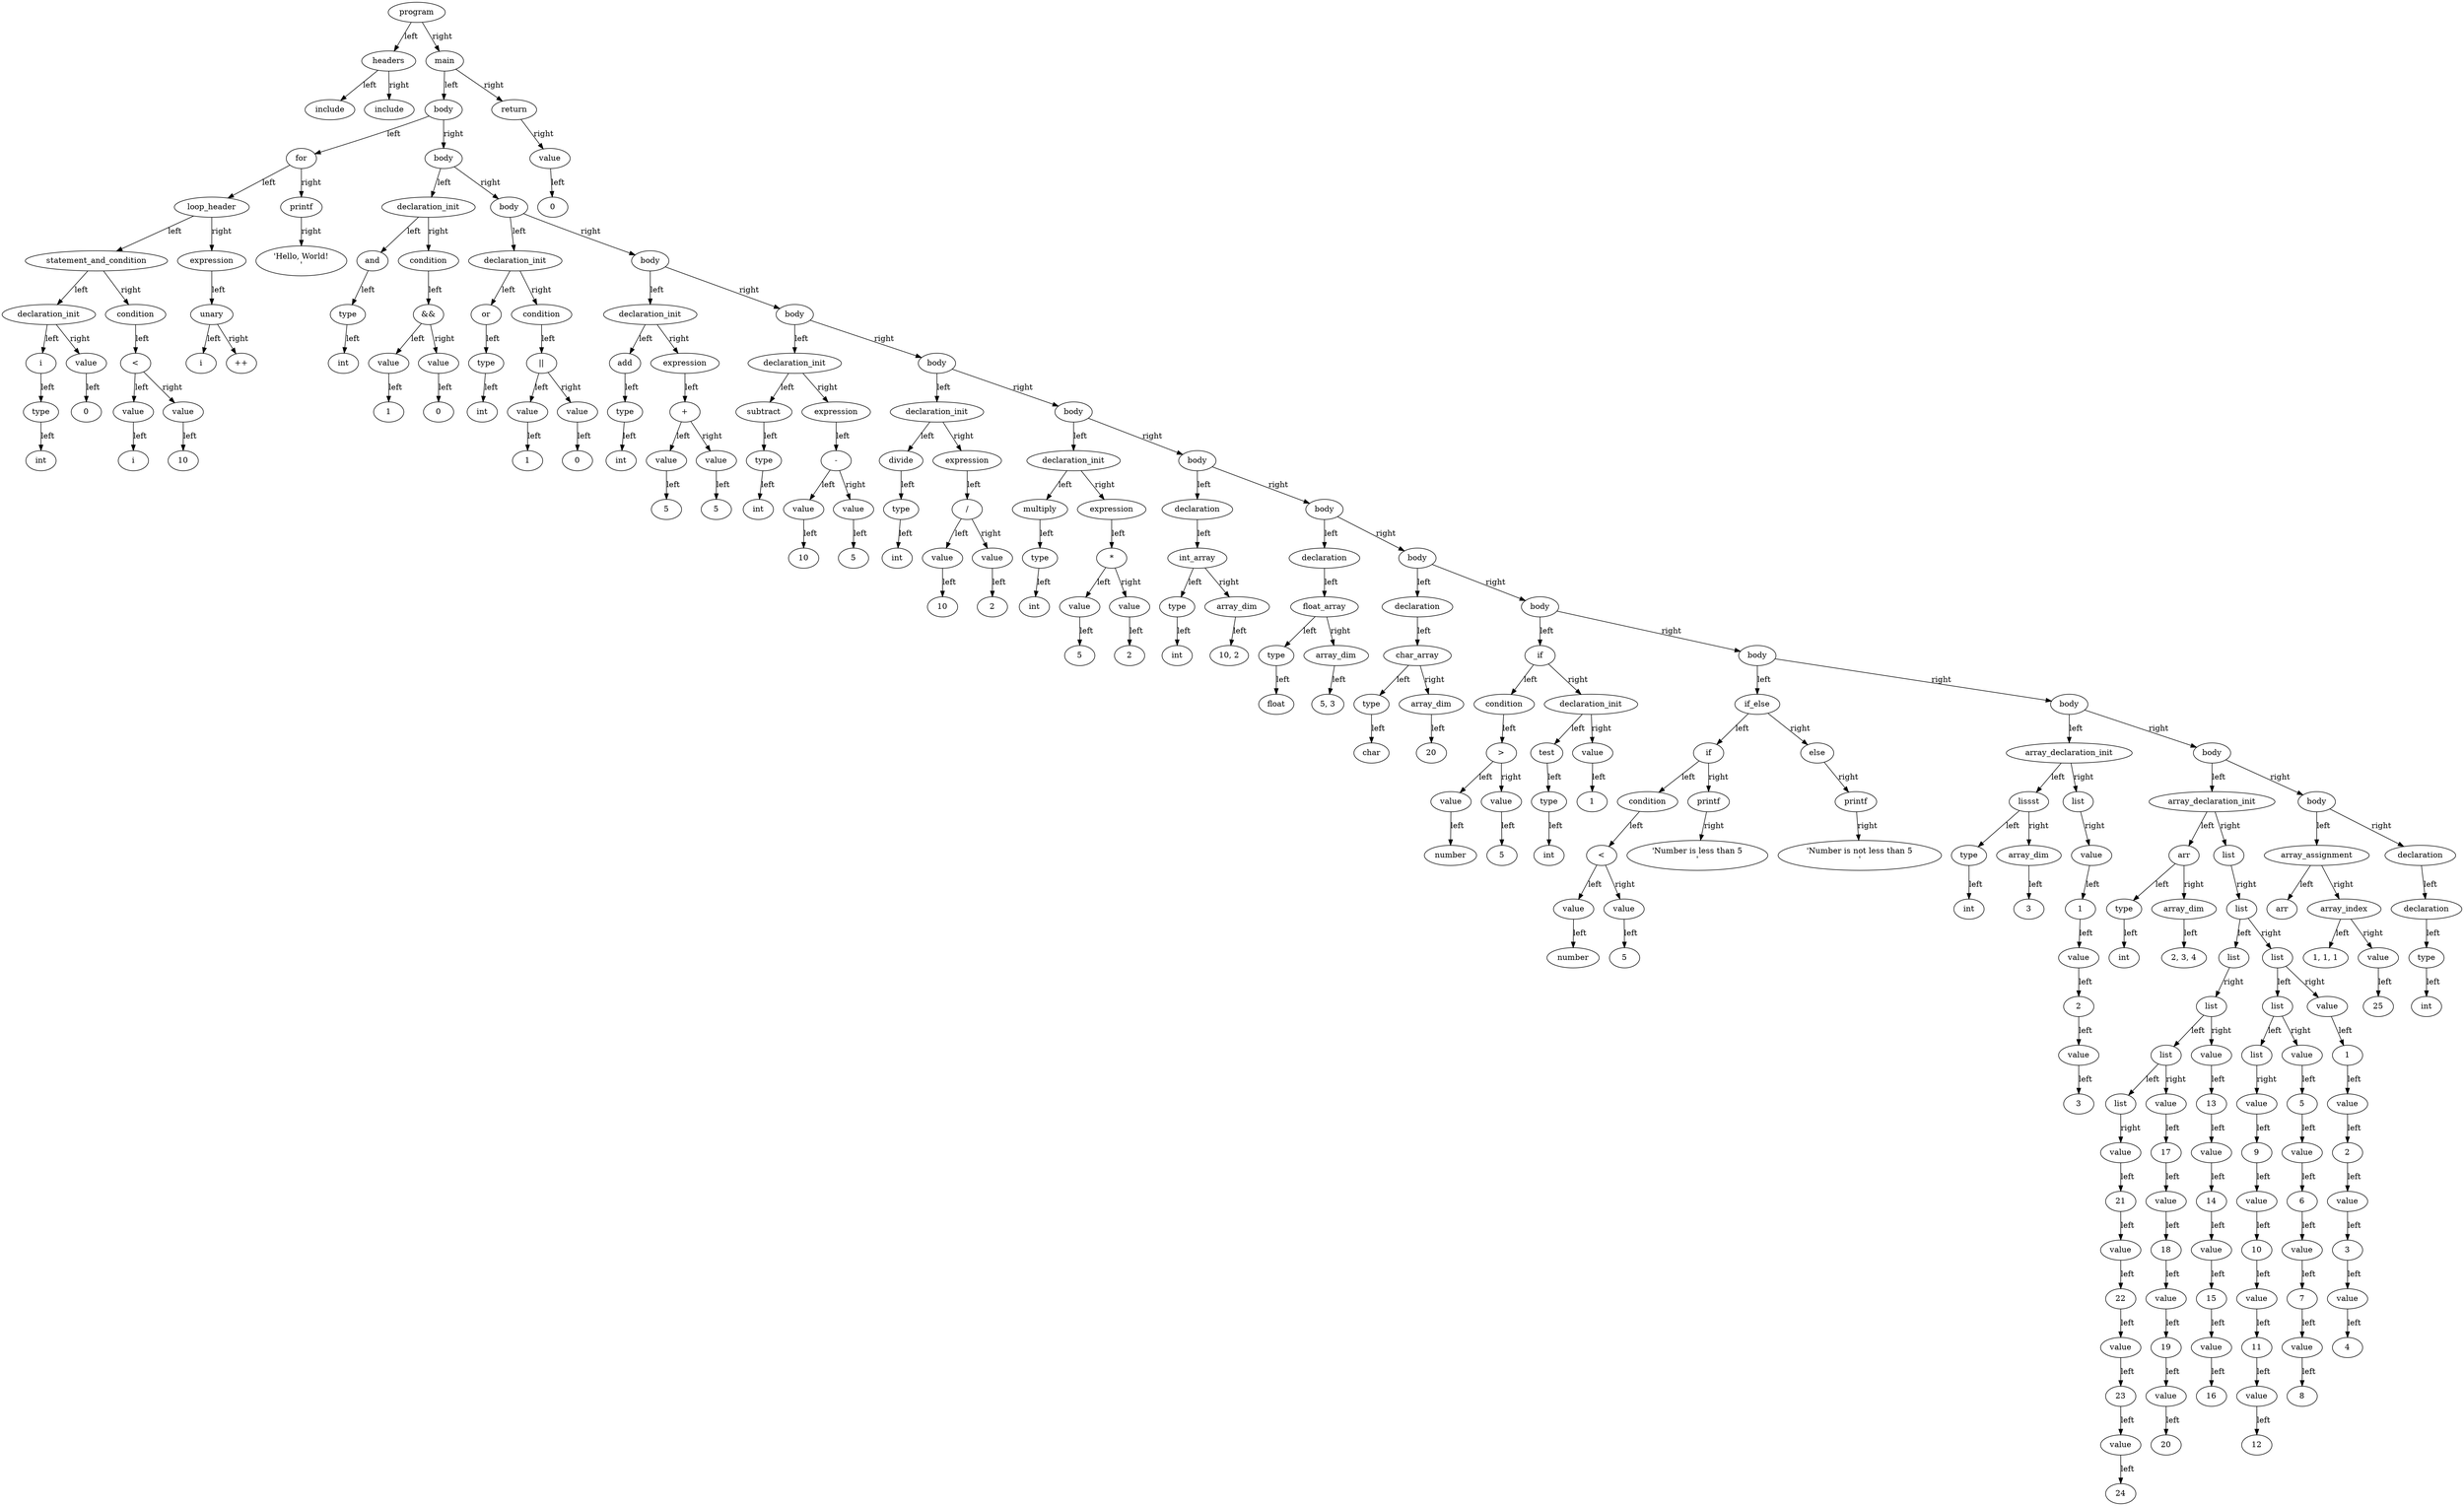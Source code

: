 digraph G {
"00000152DFCB72E0" [label="program"];
"00000152DFCB72E0" [label="program"];
"00000152DFCB72E0" -> "00000152DFCAFD80" [label="left"];
"00000152DFCAFD80" [label="headers"];
"00000152DFCAFD80" [label="headers"];
"00000152DFCAFD80" -> "00000152DFCAFC20" [label="left"];
"00000152DFCAFC20" [label="include"];
"00000152DFCAFC20" [label="include"];
"00000152DFCAFD80" -> "00000152DFCAFAA0" [label="right"];
"00000152DFCAFAA0" [label="include"];
"00000152DFCAFAA0" [label="include"];
"00000152DFCB72E0" -> "00000152DFCAFBC0" [label="right"];
"00000152DFCAFBC0" [label="main"];
"00000152DFCAFBC0" [label="main"];
"00000152DFCAFBC0" -> "00000152DFCB6BE0" [label="left"];
"00000152DFCB6BE0" [label="body"];
"00000152DFCB6BE0" [label="body"];
"00000152DFCB6BE0" -> "00000152DFCB44B0" [label="left"];
"00000152DFCB44B0" [label="for"];
"00000152DFCB44B0" [label="for"];
"00000152DFCB44B0" -> "00000152DFCB4550" [label="left"];
"00000152DFCB4550" [label="loop_header"];
"00000152DFCB4550" [label="loop_header"];
"00000152DFCB4550" -> "00000152DFCB3F90" [label="left"];
"00000152DFCB3F90" [label="statement_and_condition"];
"00000152DFCB3F90" [label="statement_and_condition"];
"00000152DFCB3F90" -> "00000152DFCAFD00" [label="left"];
"00000152DFCAFD00" [label="declaration_init"];
"00000152DFCAFD00" [label="declaration_init"];
"00000152DFCAFD00" -> "00000152DFCAFAE0" [label="left"];
"00000152DFCAFAE0" [label="i"];
"00000152DFCAFAE0" [label="i"];
"00000152DFCAFAE0" -> "00000152DFCAFCE0" [label="left"];
"00000152DFCAFCE0" [label="type"];
"00000152DFCAFCE0" [label="type"];
"00000152DFCAFCE0" -> "00000152DFCAFBA0" [label="left"];
"00000152DFCAFBA0" [label="int"];
"00000152DFCAFBA0" [label="int"];
"00000152DFCAFD00" -> "00000152DFCAFC00" [label="right"];
"00000152DFCAFC00" [label="value"];
"00000152DFCAFC00" [label="value"];
"00000152DFCAFC00" -> "00000152DFCAFB40" [label="left"];
"00000152DFCAFB40" [label="0"];
"00000152DFCAFB40" [label="0"];
"00000152DFCB3F90" -> "00000152DFCB45B0" [label="right"];
"00000152DFCB45B0" [label="condition"];
"00000152DFCB45B0" [label="condition"];
"00000152DFCB45B0" -> "00000152DFCB42D0" [label="left"];
"00000152DFCB42D0" [label="<"];
"00000152DFCB42D0" [label="<"];
"00000152DFCB42D0" -> "00000152DFCAFB80" [label="left"];
"00000152DFCAFB80" [label="value"];
"00000152DFCAFB80" [label="value"];
"00000152DFCAFB80" -> "00000152DFCAFB20" [label="left"];
"00000152DFCAFB20" [label="i"];
"00000152DFCAFB20" [label="i"];
"00000152DFCB42D0" -> "00000152DFCAFD20" [label="right"];
"00000152DFCAFD20" [label="value"];
"00000152DFCAFD20" [label="value"];
"00000152DFCAFD20" -> "00000152DFCAFBE0" [label="left"];
"00000152DFCAFBE0" [label="10"];
"00000152DFCAFBE0" [label="10"];
"00000152DFCB4550" -> "00000152DFCB4670" [label="right"];
"00000152DFCB4670" [label="expression"];
"00000152DFCB4670" [label="expression"];
"00000152DFCB4670" -> "00000152DFCB3F10" [label="left"];
"00000152DFCB3F10" [label="unary"];
"00000152DFCB3F10" [label="unary"];
"00000152DFCB3F10" -> "00000152DFCB4030" [label="left"];
"00000152DFCB4030" [label="i"];
"00000152DFCB4030" [label="i"];
"00000152DFCB3F10" -> "00000152DFCB4690" [label="right"];
"00000152DFCB4690" [label="++"];
"00000152DFCB4690" [label="++"];
"00000152DFCB44B0" -> "00000152DFCB42F0" [label="right"];
"00000152DFCB42F0" [label="printf"];
"00000152DFCB42F0" [label="printf"];
"00000152DFCB42F0" -> "00000152DFCB41F0" [label="right"];
"00000152DFCB41F0" [label="'Hello, World!\n'"];
"00000152DFCB41F0" [label="'Hello, World!\n'"];
"00000152DFCB6BE0" -> "00000152DFCB7280" [label="right"];
"00000152DFCB7280" [label="body"];
"00000152DFCB7280" [label="body"];
"00000152DFCB7280" -> "00000152DFCB43F0" [label="left"];
"00000152DFCB43F0" [label="declaration_init"];
"00000152DFCB43F0" [label="declaration_init"];
"00000152DFCB43F0" -> "00000152DFCB4130" [label="left"];
"00000152DFCB4130" [label="and"];
"00000152DFCB4130" [label="and"];
"00000152DFCB4130" -> "00000152DFCB4090" [label="left"];
"00000152DFCB4090" [label="type"];
"00000152DFCB4090" [label="type"];
"00000152DFCB4090" -> "00000152DFCB40F0" [label="left"];
"00000152DFCB40F0" [label="int"];
"00000152DFCB40F0" [label="int"];
"00000152DFCB43F0" -> "00000152DFCB45D0" [label="right"];
"00000152DFCB45D0" [label="condition"];
"00000152DFCB45D0" [label="condition"];
"00000152DFCB45D0" -> "00000152DFCB4570" [label="left"];
"00000152DFCB4570" [label="&&"];
"00000152DFCB4570" [label="&&"];
"00000152DFCB4570" -> "00000152DFCB44F0" [label="left"];
"00000152DFCB44F0" [label="value"];
"00000152DFCB44F0" [label="value"];
"00000152DFCB44F0" -> "00000152DFCB4590" [label="left"];
"00000152DFCB4590" [label="1"];
"00000152DFCB4590" [label="1"];
"00000152DFCB4570" -> "00000152DFCB3FB0" [label="right"];
"00000152DFCB3FB0" [label="value"];
"00000152DFCB3FB0" [label="value"];
"00000152DFCB3FB0" -> "00000152DFCB44D0" [label="left"];
"00000152DFCB44D0" [label="0"];
"00000152DFCB44D0" [label="0"];
"00000152DFCB7280" -> "00000152DFCB7180" [label="right"];
"00000152DFCB7180" [label="body"];
"00000152DFCB7180" [label="body"];
"00000152DFCB7180" -> "00000152DFCB40B0" [label="left"];
"00000152DFCB40B0" [label="declaration_init"];
"00000152DFCB40B0" [label="declaration_init"];
"00000152DFCB40B0" -> "00000152DFCB41B0" [label="left"];
"00000152DFCB41B0" [label="or"];
"00000152DFCB41B0" [label="or"];
"00000152DFCB41B0" -> "00000152DFCB4110" [label="left"];
"00000152DFCB4110" [label="type"];
"00000152DFCB4110" [label="type"];
"00000152DFCB4110" -> "00000152DFCB4150" [label="left"];
"00000152DFCB4150" [label="int"];
"00000152DFCB4150" [label="int"];
"00000152DFCB40B0" -> "00000152DFCB43D0" [label="right"];
"00000152DFCB43D0" [label="condition"];
"00000152DFCB43D0" [label="condition"];
"00000152DFCB43D0" -> "00000152DFCB4170" [label="left"];
"00000152DFCB4170" [label="||"];
"00000152DFCB4170" [label="||"];
"00000152DFCB4170" -> "00000152DFCB4530" [label="left"];
"00000152DFCB4530" [label="value"];
"00000152DFCB4530" [label="value"];
"00000152DFCB4530" -> "00000152DFCB3F30" [label="left"];
"00000152DFCB3F30" [label="1"];
"00000152DFCB3F30" [label="1"];
"00000152DFCB4170" -> "00000152DFCB4510" [label="right"];
"00000152DFCB4510" [label="value"];
"00000152DFCB4510" [label="value"];
"00000152DFCB4510" -> "00000152DFCB4610" [label="left"];
"00000152DFCB4610" [label="0"];
"00000152DFCB4610" [label="0"];
"00000152DFCB7180" -> "00000152DFCB7060" [label="right"];
"00000152DFCB7060" [label="body"];
"00000152DFCB7060" [label="body"];
"00000152DFCB7060" -> "00000152DFCB4190" [label="left"];
"00000152DFCB4190" [label="declaration_init"];
"00000152DFCB4190" [label="declaration_init"];
"00000152DFCB4190" -> "00000152DFCB40D0" [label="left"];
"00000152DFCB40D0" [label="add"];
"00000152DFCB40D0" [label="add"];
"00000152DFCB40D0" -> "00000152DFCB4050" [label="left"];
"00000152DFCB4050" [label="type"];
"00000152DFCB4050" [label="type"];
"00000152DFCB4050" -> "00000152DFCB3F70" [label="left"];
"00000152DFCB3F70" [label="int"];
"00000152DFCB3F70" [label="int"];
"00000152DFCB4190" -> "00000152DFCB3FD0" [label="right"];
"00000152DFCB3FD0" [label="expression"];
"00000152DFCB3FD0" [label="expression"];
"00000152DFCB3FD0" -> "00000152DFCB4350" [label="left"];
"00000152DFCB4350" [label="+"];
"00000152DFCB4350" [label="+"];
"00000152DFCB4350" -> "00000152DFCB4250" [label="left"];
"00000152DFCB4250" [label="value"];
"00000152DFCB4250" [label="value"];
"00000152DFCB4250" -> "00000152DFCB4210" [label="left"];
"00000152DFCB4210" [label="5"];
"00000152DFCB4210" [label="5"];
"00000152DFCB4350" -> "00000152DFCB4650" [label="right"];
"00000152DFCB4650" [label="value"];
"00000152DFCB4650" [label="value"];
"00000152DFCB4650" -> "00000152DFCB4070" [label="left"];
"00000152DFCB4070" [label="5"];
"00000152DFCB4070" [label="5"];
"00000152DFCB7060" -> "00000152DFCB6CA0" [label="right"];
"00000152DFCB6CA0" [label="body"];
"00000152DFCB6CA0" [label="body"];
"00000152DFCB6CA0" -> "00000152DFCB52B0" [label="left"];
"00000152DFCB52B0" [label="declaration_init"];
"00000152DFCB52B0" [label="declaration_init"];
"00000152DFCB52B0" -> "00000152DFCB4C90" [label="left"];
"00000152DFCB4C90" [label="subtract"];
"00000152DFCB4C90" [label="subtract"];
"00000152DFCB4C90" -> "00000152DFCB4330" [label="left"];
"00000152DFCB4330" [label="type"];
"00000152DFCB4330" [label="type"];
"00000152DFCB4330" -> "00000152DFCB4450" [label="left"];
"00000152DFCB4450" [label="int"];
"00000152DFCB4450" [label="int"];
"00000152DFCB52B0" -> "00000152DFCB4F90" [label="right"];
"00000152DFCB4F90" [label="expression"];
"00000152DFCB4F90" [label="expression"];
"00000152DFCB4F90" -> "00000152DFCB5170" [label="left"];
"00000152DFCB5170" [label="-"];
"00000152DFCB5170" [label="-"];
"00000152DFCB5170" -> "00000152DFCB4390" [label="left"];
"00000152DFCB4390" [label="value"];
"00000152DFCB4390" [label="value"];
"00000152DFCB4390" -> "00000152DFCB4370" [label="left"];
"00000152DFCB4370" [label="10"];
"00000152DFCB4370" [label="10"];
"00000152DFCB5170" -> "00000152DFCB4470" [label="right"];
"00000152DFCB4470" [label="value"];
"00000152DFCB4470" [label="value"];
"00000152DFCB4470" -> "00000152DFCB43B0" [label="left"];
"00000152DFCB43B0" [label="5"];
"00000152DFCB43B0" [label="5"];
"00000152DFCB6CA0" -> "00000152DFCB7020" [label="right"];
"00000152DFCB7020" [label="body"];
"00000152DFCB7020" [label="body"];
"00000152DFCB7020" -> "00000152DFCB4D50" [label="left"];
"00000152DFCB4D50" [label="declaration_init"];
"00000152DFCB4D50" [label="declaration_init"];
"00000152DFCB4D50" -> "00000152DFCB5250" [label="left"];
"00000152DFCB5250" [label="divide"];
"00000152DFCB5250" [label="divide"];
"00000152DFCB5250" -> "00000152DFCB5150" [label="left"];
"00000152DFCB5150" [label="type"];
"00000152DFCB5150" [label="type"];
"00000152DFCB5150" -> "00000152DFCB4EB0" [label="left"];
"00000152DFCB4EB0" [label="int"];
"00000152DFCB4EB0" [label="int"];
"00000152DFCB4D50" -> "00000152DFCB4FF0" [label="right"];
"00000152DFCB4FF0" [label="expression"];
"00000152DFCB4FF0" [label="expression"];
"00000152DFCB4FF0" -> "00000152DFCB4F70" [label="left"];
"00000152DFCB4F70" [label="/"];
"00000152DFCB4F70" [label="/"];
"00000152DFCB4F70" -> "00000152DFCB5230" [label="left"];
"00000152DFCB5230" [label="value"];
"00000152DFCB5230" [label="value"];
"00000152DFCB5230" -> "00000152DFCB5030" [label="left"];
"00000152DFCB5030" [label="10"];
"00000152DFCB5030" [label="10"];
"00000152DFCB4F70" -> "00000152DFCB4D30" [label="right"];
"00000152DFCB4D30" [label="value"];
"00000152DFCB4D30" [label="value"];
"00000152DFCB4D30" -> "00000152DFCB4B30" [label="left"];
"00000152DFCB4B30" [label="2"];
"00000152DFCB4B30" [label="2"];
"00000152DFCB7020" -> "00000152DFCB6C80" [label="right"];
"00000152DFCB6C80" [label="body"];
"00000152DFCB6C80" [label="body"];
"00000152DFCB6C80" -> "00000152DFCB4BD0" [label="left"];
"00000152DFCB4BD0" [label="declaration_init"];
"00000152DFCB4BD0" [label="declaration_init"];
"00000152DFCB4BD0" -> "00000152DFCB4B70" [label="left"];
"00000152DFCB4B70" [label="multiply"];
"00000152DFCB4B70" [label="multiply"];
"00000152DFCB4B70" -> "00000152DFCB4ED0" [label="left"];
"00000152DFCB4ED0" [label="type"];
"00000152DFCB4ED0" [label="type"];
"00000152DFCB4ED0" -> "00000152DFCB51D0" [label="left"];
"00000152DFCB51D0" [label="int"];
"00000152DFCB51D0" [label="int"];
"00000152DFCB4BD0" -> "00000152DFCB4EF0" [label="right"];
"00000152DFCB4EF0" [label="expression"];
"00000152DFCB4EF0" [label="expression"];
"00000152DFCB4EF0" -> "00000152DFCB5090" [label="left"];
"00000152DFCB5090" [label="*"];
"00000152DFCB5090" [label="*"];
"00000152DFCB5090" -> "00000152DFCB51F0" [label="left"];
"00000152DFCB51F0" [label="value"];
"00000152DFCB51F0" [label="value"];
"00000152DFCB51F0" -> "00000152DFCB4E50" [label="left"];
"00000152DFCB4E50" [label="5"];
"00000152DFCB4E50" [label="5"];
"00000152DFCB5090" -> "00000152DFCB4DD0" [label="right"];
"00000152DFCB4DD0" [label="value"];
"00000152DFCB4DD0" [label="value"];
"00000152DFCB4DD0" -> "00000152DFCB4FB0" [label="left"];
"00000152DFCB4FB0" [label="2"];
"00000152DFCB4FB0" [label="2"];
"00000152DFCB6C80" -> "00000152DFCB6FC0" [label="right"];
"00000152DFCB6FC0" [label="body"];
"00000152DFCB6FC0" [label="body"];
"00000152DFCB6FC0" -> "00000152DFCB4DF0" [label="left"];
"00000152DFCB4DF0" [label="declaration"];
"00000152DFCB4DF0" [label="declaration"];
"00000152DFCB4DF0" -> "00000152DFCB5010" [label="left"];
"00000152DFCB5010" [label="int_array"];
"00000152DFCB5010" [label="int_array"];
"00000152DFCB5010" -> "00000152DFCB4CF0" [label="left"];
"00000152DFCB4CF0" [label="type"];
"00000152DFCB4CF0" [label="type"];
"00000152DFCB4CF0" -> "00000152DFCB4DB0" [label="left"];
"00000152DFCB4DB0" [label="int"];
"00000152DFCB4DB0" [label="int"];
"00000152DFCB5010" -> "00000152DFCB4BF0" [label="right"];
"00000152DFCB4BF0" [label="array_dim"];
"00000152DFCB4BF0" [label="array_dim"];
"00000152DFCB4BF0" -> "00000152DFCB4E70" [label="left"];
"00000152DFCB4E70" [label="10, 2"];
"00000152DFCB4E70" [label="10, 2"];
"00000152DFCB6FC0" -> "00000152DFCB6EC0" [label="right"];
"00000152DFCB6EC0" [label="body"];
"00000152DFCB6EC0" [label="body"];
"00000152DFCB6EC0" -> "00000152DFCB4F10" [label="left"];
"00000152DFCB4F10" [label="declaration"];
"00000152DFCB4F10" [label="declaration"];
"00000152DFCB4F10" -> "00000152DFCB4C50" [label="left"];
"00000152DFCB4C50" [label="float_array"];
"00000152DFCB4C50" [label="float_array"];
"00000152DFCB4C50" -> "00000152DFCB4C30" [label="left"];
"00000152DFCB4C30" [label="type"];
"00000152DFCB4C30" [label="type"];
"00000152DFCB4C30" -> "00000152DFCB50B0" [label="left"];
"00000152DFCB50B0" [label="float"];
"00000152DFCB50B0" [label="float"];
"00000152DFCB4C50" -> "00000152DFCB5050" [label="right"];
"00000152DFCB5050" [label="array_dim"];
"00000152DFCB5050" [label="array_dim"];
"00000152DFCB5050" -> "00000152DFCB4D90" [label="left"];
"00000152DFCB4D90" [label="5, 3"];
"00000152DFCB4D90" [label="5, 3"];
"00000152DFCB6EC0" -> "00000152DFCB6FA0" [label="right"];
"00000152DFCB6FA0" [label="body"];
"00000152DFCB6FA0" [label="body"];
"00000152DFCB6FA0" -> "00000152DFCB5AB0" [label="left"];
"00000152DFCB5AB0" [label="declaration"];
"00000152DFCB5AB0" [label="declaration"];
"00000152DFCB5AB0" -> "00000152DFCB5A90" [label="left"];
"00000152DFCB5A90" [label="char_array"];
"00000152DFCB5A90" [label="char_array"];
"00000152DFCB5A90" -> "00000152DFCB4CD0" [label="left"];
"00000152DFCB4CD0" [label="type"];
"00000152DFCB4CD0" [label="type"];
"00000152DFCB4CD0" -> "00000152DFCB5110" [label="left"];
"00000152DFCB5110" [label="char"];
"00000152DFCB5110" [label="char"];
"00000152DFCB5A90" -> "00000152DFCB5850" [label="right"];
"00000152DFCB5850" [label="array_dim"];
"00000152DFCB5850" [label="array_dim"];
"00000152DFCB5850" -> "00000152DFCB5E90" [label="left"];
"00000152DFCB5E90" [label="20"];
"00000152DFCB5E90" [label="20"];
"00000152DFCB6FA0" -> "00000152DFCB6DC0" [label="right"];
"00000152DFCB6DC0" [label="body"];
"00000152DFCB6DC0" [label="body"];
"00000152DFCB6DC0" -> "00000152DFCB5910" [label="left"];
"00000152DFCB5910" [label="if"];
"00000152DFCB5910" [label="if"];
"00000152DFCB5910" -> "00000152DFCB5EB0" [label="left"];
"00000152DFCB5EB0" [label="condition"];
"00000152DFCB5EB0" [label="condition"];
"00000152DFCB5EB0" -> "00000152DFCB57D0" [label="left"];
"00000152DFCB57D0" [label=">"];
"00000152DFCB57D0" [label=">"];
"00000152DFCB57D0" -> "00000152DFCB5970" [label="left"];
"00000152DFCB5970" [label="value"];
"00000152DFCB5970" [label="value"];
"00000152DFCB5970" -> "00000152DFCB5870" [label="left"];
"00000152DFCB5870" [label="number"];
"00000152DFCB5870" [label="number"];
"00000152DFCB57D0" -> "00000152DFCB5770" [label="right"];
"00000152DFCB5770" [label="value"];
"00000152DFCB5770" [label="value"];
"00000152DFCB5770" -> "00000152DFCB5BD0" [label="left"];
"00000152DFCB5BD0" [label="5"];
"00000152DFCB5BD0" [label="5"];
"00000152DFCB5910" -> "00000152DFCB5BF0" [label="right"];
"00000152DFCB5BF0" [label="declaration_init"];
"00000152DFCB5BF0" [label="declaration_init"];
"00000152DFCB5BF0" -> "00000152DFCB5C10" [label="left"];
"00000152DFCB5C10" [label="test"];
"00000152DFCB5C10" [label="test"];
"00000152DFCB5C10" -> "00000152DFCB5C90" [label="left"];
"00000152DFCB5C90" [label="type"];
"00000152DFCB5C90" [label="type"];
"00000152DFCB5C90" -> "00000152DFCB5830" [label="left"];
"00000152DFCB5830" [label="int"];
"00000152DFCB5830" [label="int"];
"00000152DFCB5BF0" -> "00000152DFCB5990" [label="right"];
"00000152DFCB5990" [label="value"];
"00000152DFCB5990" [label="value"];
"00000152DFCB5990" -> "00000152DFCB5D90" [label="left"];
"00000152DFCB5D90" [label="1"];
"00000152DFCB5D90" [label="1"];
"00000152DFCB6DC0" -> "00000152DFCB7140" [label="right"];
"00000152DFCB7140" [label="body"];
"00000152DFCB7140" [label="body"];
"00000152DFCB7140" -> "00000152DFCB5CF0" [label="left"];
"00000152DFCB5CF0" [label="if_else"];
"00000152DFCB5CF0" [label="if_else"];
"00000152DFCB5CF0" -> "00000152DFCB5ED0" [label="left"];
"00000152DFCB5ED0" [label="if"];
"00000152DFCB5ED0" [label="if"];
"00000152DFCB5ED0" -> "00000152DFCB5B90" [label="left"];
"00000152DFCB5B90" [label="condition"];
"00000152DFCB5B90" [label="condition"];
"00000152DFCB5B90" -> "00000152DFCB5DF0" [label="left"];
"00000152DFCB5DF0" [label="<"];
"00000152DFCB5DF0" [label="<"];
"00000152DFCB5DF0" -> "00000152DFCB5890" [label="left"];
"00000152DFCB5890" [label="value"];
"00000152DFCB5890" [label="value"];
"00000152DFCB5890" -> "00000152DFCB5B70" [label="left"];
"00000152DFCB5B70" [label="number"];
"00000152DFCB5B70" [label="number"];
"00000152DFCB5DF0" -> "00000152DFCB5C30" [label="right"];
"00000152DFCB5C30" [label="value"];
"00000152DFCB5C30" [label="value"];
"00000152DFCB5C30" -> "00000152DFCB5AD0" [label="left"];
"00000152DFCB5AD0" [label="5"];
"00000152DFCB5AD0" [label="5"];
"00000152DFCB5ED0" -> "00000152DFCB5DB0" [label="right"];
"00000152DFCB5DB0" [label="printf"];
"00000152DFCB5DB0" [label="printf"];
"00000152DFCB5DB0" -> "00000152DFCB5C50" [label="right"];
"00000152DFCB5C50" [label="'Number is less than 5\n'"];
"00000152DFCB5C50" [label="'Number is less than 5\n'"];
"00000152DFCB5CF0" -> "00000152DFCB59D0" [label="right"];
"00000152DFCB59D0" [label="else"];
"00000152DFCB59D0" [label="else"];
"00000152DFCB59D0" -> "00000152DFCB59B0" [label="right"];
"00000152DFCB59B0" [label="printf"];
"00000152DFCB59B0" [label="printf"];
"00000152DFCB59B0" -> "00000152DFCB5790" [label="right"];
"00000152DFCB5790" [label="'Number is not less than 5\n'"];
"00000152DFCB5790" [label="'Number is not less than 5\n'"];
"00000152DFCB7140" -> "00000152DFCB6D80" [label="right"];
"00000152DFCB6D80" [label="body"];
"00000152DFCB6D80" [label="body"];
"00000152DFCB6D80" -> "00000152DFCB5AF0" [label="left"];
"00000152DFCB5AF0" [label="array_declaration_init"];
"00000152DFCB5AF0" [label="array_declaration_init"];
"00000152DFCB5AF0" -> "00000152DFCB5C70" [label="left"];
"00000152DFCB5C70" [label="lissst"];
"00000152DFCB5C70" [label="lissst"];
"00000152DFCB5C70" -> "00000152DFCB58F0" [label="left"];
"00000152DFCB58F0" [label="type"];
"00000152DFCB58F0" [label="type"];
"00000152DFCB58F0" -> "00000152DFCB59F0" [label="left"];
"00000152DFCB59F0" [label="int"];
"00000152DFCB59F0" [label="int"];
"00000152DFCB5C70" -> "00000152DFCB5A70" [label="right"];
"00000152DFCB5A70" [label="array_dim"];
"00000152DFCB5A70" [label="array_dim"];
"00000152DFCB5A70" -> "00000152DFCB5A30" [label="left"];
"00000152DFCB5A30" [label="3"];
"00000152DFCB5A30" [label="3"];
"00000152DFCB5AF0" -> "00000152DFCB5D10" [label="right"];
"00000152DFCB5D10" [label="list"];
"00000152DFCB5D10" [label="list"];
"00000152DFCB5D10" -> "00000152DFCB5A50" [label="right"];
"00000152DFCB5A50" [label="value"];
"00000152DFCB5A50" [label="value"];
"00000152DFCB5A50" -> "00000152DFCB5930" [label="left"];
"00000152DFCB5930" [label="1"];
"00000152DFCB5930" [label="1"];
"00000152DFCB5930" -> "00000152DFCB5A10" [label="left"];
"00000152DFCB5A10" [label="value"];
"00000152DFCB5A10" [label="value"];
"00000152DFCB5A10" -> "00000152DFCB57F0" [label="left"];
"00000152DFCB57F0" [label="2"];
"00000152DFCB57F0" [label="2"];
"00000152DFCB57F0" -> "00000152DFCB5BB0" [label="left"];
"00000152DFCB5BB0" [label="value"];
"00000152DFCB5BB0" [label="value"];
"00000152DFCB5BB0" -> "00000152DFCB5DD0" [label="left"];
"00000152DFCB5DD0" [label="3"];
"00000152DFCB5DD0" [label="3"];
"00000152DFCB6D80" -> "00000152DFCB6E80" [label="right"];
"00000152DFCB6E80" [label="body"];
"00000152DFCB6E80" [label="body"];
"00000152DFCB6E80" -> "00000152DFCB62A0" [label="left"];
"00000152DFCB62A0" [label="array_declaration_init"];
"00000152DFCB62A0" [label="array_declaration_init"];
"00000152DFCB62A0" -> "00000152DFCB6280" [label="left"];
"00000152DFCB6280" [label="arr"];
"00000152DFCB6280" [label="arr"];
"00000152DFCB6280" -> "00000152DFCB57B0" [label="left"];
"00000152DFCB57B0" [label="type"];
"00000152DFCB57B0" [label="type"];
"00000152DFCB57B0" -> "00000152DFCB5CB0" [label="left"];
"00000152DFCB5CB0" [label="int"];
"00000152DFCB5CB0" [label="int"];
"00000152DFCB6280" -> "00000152DFCB5F60" [label="right"];
"00000152DFCB5F60" [label="array_dim"];
"00000152DFCB5F60" [label="array_dim"];
"00000152DFCB5F60" -> "00000152DFCB65E0" [label="left"];
"00000152DFCB65E0" [label="2, 3, 4"];
"00000152DFCB65E0" [label="2, 3, 4"];
"00000152DFCB62A0" -> "00000152DFCB6080" [label="right"];
"00000152DFCB6080" [label="list"];
"00000152DFCB6080" [label="list"];
"00000152DFCB6080" -> "00000152DFCB6180" [label="right"];
"00000152DFCB6180" [label="list"];
"00000152DFCB6180" [label="list"];
"00000152DFCB6180" -> "00000152DFCB6240" [label="left"];
"00000152DFCB6240" [label="list"];
"00000152DFCB6240" [label="list"];
"00000152DFCB6240" -> "00000152DFCB66C0" [label="right"];
"00000152DFCB66C0" [label="list"];
"00000152DFCB66C0" [label="list"];
"00000152DFCB66C0" -> "00000152DFCB6480" [label="left"];
"00000152DFCB6480" [label="list"];
"00000152DFCB6480" [label="list"];
"00000152DFCB6480" -> "00000152DFCB6560" [label="left"];
"00000152DFCB6560" [label="list"];
"00000152DFCB6560" [label="list"];
"00000152DFCB6560" -> "00000152DFCB6140" [label="right"];
"00000152DFCB6140" [label="value"];
"00000152DFCB6140" [label="value"];
"00000152DFCB6140" -> "00000152DFCB64A0" [label="left"];
"00000152DFCB64A0" [label="21"];
"00000152DFCB64A0" [label="21"];
"00000152DFCB64A0" -> "00000152DFCB6620" [label="left"];
"00000152DFCB6620" [label="value"];
"00000152DFCB6620" [label="value"];
"00000152DFCB6620" -> "00000152DFCB5FA0" [label="left"];
"00000152DFCB5FA0" [label="22"];
"00000152DFCB5FA0" [label="22"];
"00000152DFCB5FA0" -> "00000152DFCB60E0" [label="left"];
"00000152DFCB60E0" [label="value"];
"00000152DFCB60E0" [label="value"];
"00000152DFCB60E0" -> "00000152DFCB6020" [label="left"];
"00000152DFCB6020" [label="23"];
"00000152DFCB6020" [label="23"];
"00000152DFCB6020" -> "00000152DFCB6100" [label="left"];
"00000152DFCB6100" [label="value"];
"00000152DFCB6100" [label="value"];
"00000152DFCB6100" -> "00000152DFCB6220" [label="left"];
"00000152DFCB6220" [label="24"];
"00000152DFCB6220" [label="24"];
"00000152DFCB6480" -> "00000152DFCB61A0" [label="right"];
"00000152DFCB61A0" [label="value"];
"00000152DFCB61A0" [label="value"];
"00000152DFCB61A0" -> "00000152DFCB5F80" [label="left"];
"00000152DFCB5F80" [label="17"];
"00000152DFCB5F80" [label="17"];
"00000152DFCB5F80" -> "00000152DFCB5FC0" [label="left"];
"00000152DFCB5FC0" [label="value"];
"00000152DFCB5FC0" [label="value"];
"00000152DFCB5FC0" -> "00000152DFCB6200" [label="left"];
"00000152DFCB6200" [label="18"];
"00000152DFCB6200" [label="18"];
"00000152DFCB6200" -> "00000152DFCB6300" [label="left"];
"00000152DFCB6300" [label="value"];
"00000152DFCB6300" [label="value"];
"00000152DFCB6300" -> "00000152DFCB64E0" [label="left"];
"00000152DFCB64E0" [label="19"];
"00000152DFCB64E0" [label="19"];
"00000152DFCB64E0" -> "00000152DFCB66E0" [label="left"];
"00000152DFCB66E0" [label="value"];
"00000152DFCB66E0" [label="value"];
"00000152DFCB66E0" -> "00000152DFCB6580" [label="left"];
"00000152DFCB6580" [label="20"];
"00000152DFCB6580" [label="20"];
"00000152DFCB66C0" -> "00000152DFCB6040" [label="right"];
"00000152DFCB6040" [label="value"];
"00000152DFCB6040" [label="value"];
"00000152DFCB6040" -> "00000152DFCB63A0" [label="left"];
"00000152DFCB63A0" [label="13"];
"00000152DFCB63A0" [label="13"];
"00000152DFCB63A0" -> "00000152DFCB63E0" [label="left"];
"00000152DFCB63E0" [label="value"];
"00000152DFCB63E0" [label="value"];
"00000152DFCB63E0" -> "00000152DFCB62E0" [label="left"];
"00000152DFCB62E0" [label="14"];
"00000152DFCB62E0" [label="14"];
"00000152DFCB62E0" -> "00000152DFCB63C0" [label="left"];
"00000152DFCB63C0" [label="value"];
"00000152DFCB63C0" [label="value"];
"00000152DFCB63C0" -> "00000152DFCB6600" [label="left"];
"00000152DFCB6600" [label="15"];
"00000152DFCB6600" [label="15"];
"00000152DFCB6600" -> "00000152DFCB65C0" [label="left"];
"00000152DFCB65C0" [label="value"];
"00000152DFCB65C0" [label="value"];
"00000152DFCB65C0" -> "00000152DFCB6460" [label="left"];
"00000152DFCB6460" [label="16"];
"00000152DFCB6460" [label="16"];
"00000152DFCB6180" -> "00000152DFCB6520" [label="right"];
"00000152DFCB6520" [label="list"];
"00000152DFCB6520" [label="list"];
"00000152DFCB6520" -> "00000152DFCB6120" [label="left"];
"00000152DFCB6120" [label="list"];
"00000152DFCB6120" [label="list"];
"00000152DFCB6120" -> "00000152DFCB6000" [label="left"];
"00000152DFCB6000" [label="list"];
"00000152DFCB6000" [label="list"];
"00000152DFCB6000" -> "00000152DFCB6680" [label="right"];
"00000152DFCB6680" [label="value"];
"00000152DFCB6680" [label="value"];
"00000152DFCB6680" -> "00000152DFCB6540" [label="left"];
"00000152DFCB6540" [label="9"];
"00000152DFCB6540" [label="9"];
"00000152DFCB6540" -> "00000152DFCB66A0" [label="left"];
"00000152DFCB66A0" [label="value"];
"00000152DFCB66A0" [label="value"];
"00000152DFCB66A0" -> "00000152DFCB6400" [label="left"];
"00000152DFCB6400" [label="10"];
"00000152DFCB6400" [label="10"];
"00000152DFCB6400" -> "00000152DFCB6440" [label="left"];
"00000152DFCB6440" [label="value"];
"00000152DFCB6440" [label="value"];
"00000152DFCB6440" -> "00000152DFCB6420" [label="left"];
"00000152DFCB6420" [label="11"];
"00000152DFCB6420" [label="11"];
"00000152DFCB6420" -> "00000152DFCB6380" [label="left"];
"00000152DFCB6380" [label="value"];
"00000152DFCB6380" [label="value"];
"00000152DFCB6380" -> "00000152DFCB65A0" [label="left"];
"00000152DFCB65A0" [label="12"];
"00000152DFCB65A0" [label="12"];
"00000152DFCB6120" -> "00000152DFCB6360" [label="right"];
"00000152DFCB6360" [label="value"];
"00000152DFCB6360" [label="value"];
"00000152DFCB6360" -> "00000152DFCB6640" [label="left"];
"00000152DFCB6640" [label="5"];
"00000152DFCB6640" [label="5"];
"00000152DFCB6640" -> "00000152DFCB60C0" [label="left"];
"00000152DFCB60C0" [label="value"];
"00000152DFCB60C0" [label="value"];
"00000152DFCB60C0" -> "00000152DFCB6340" [label="left"];
"00000152DFCB6340" [label="6"];
"00000152DFCB6340" [label="6"];
"00000152DFCB6340" -> "00000152DFCB6500" [label="left"];
"00000152DFCB6500" [label="value"];
"00000152DFCB6500" [label="value"];
"00000152DFCB6500" -> "00000152DFCB61E0" [label="left"];
"00000152DFCB61E0" [label="7"];
"00000152DFCB61E0" [label="7"];
"00000152DFCB61E0" -> "00000152DFCB6260" [label="left"];
"00000152DFCB6260" [label="value"];
"00000152DFCB6260" [label="value"];
"00000152DFCB6260" -> "00000152DFCB6320" [label="left"];
"00000152DFCB6320" [label="8"];
"00000152DFCB6320" [label="8"];
"00000152DFCB6520" -> "00000152DFCB5810" [label="right"];
"00000152DFCB5810" [label="value"];
"00000152DFCB5810" [label="value"];
"00000152DFCB5810" -> "00000152DFCB5D50" [label="left"];
"00000152DFCB5D50" [label="1"];
"00000152DFCB5D50" [label="1"];
"00000152DFCB5D50" -> "00000152DFCB5E30" [label="left"];
"00000152DFCB5E30" [label="value"];
"00000152DFCB5E30" [label="value"];
"00000152DFCB5E30" -> "00000152DFCB5E10" [label="left"];
"00000152DFCB5E10" [label="2"];
"00000152DFCB5E10" [label="2"];
"00000152DFCB5E10" -> "00000152DFCB64C0" [label="left"];
"00000152DFCB64C0" [label="value"];
"00000152DFCB64C0" [label="value"];
"00000152DFCB64C0" -> "00000152DFCB5FE0" [label="left"];
"00000152DFCB5FE0" [label="3"];
"00000152DFCB5FE0" [label="3"];
"00000152DFCB5FE0" -> "00000152DFCB6060" [label="left"];
"00000152DFCB6060" [label="value"];
"00000152DFCB6060" [label="value"];
"00000152DFCB6060" -> "00000152DFCB61C0" [label="left"];
"00000152DFCB61C0" [label="4"];
"00000152DFCB61C0" [label="4"];
"00000152DFCB6E80" -> "00000152DFCB6F40" [label="right"];
"00000152DFCB6F40" [label="body"];
"00000152DFCB6F40" [label="body"];
"00000152DFCB6F40" -> "00000152DFCB7260" [label="left"];
"00000152DFCB7260" [label="array_assignment"];
"00000152DFCB7260" [label="array_assignment"];
"00000152DFCB7260" -> "00000152DFCB6D00" [label="left"];
"00000152DFCB6D00" [label="arr"];
"00000152DFCB6D00" [label="arr"];
"00000152DFCB7260" -> "00000152DFCB7220" [label="right"];
"00000152DFCB7220" [label="array_index"];
"00000152DFCB7220" [label="array_index"];
"00000152DFCB7220" -> "00000152DFCB6D60" [label="left"];
"00000152DFCB6D60" [label="1, 1, 1"];
"00000152DFCB6D60" [label="1, 1, 1"];
"00000152DFCB7220" -> "00000152DFCB6E00" [label="right"];
"00000152DFCB6E00" [label="value"];
"00000152DFCB6E00" [label="value"];
"00000152DFCB6E00" -> "00000152DFCB62C0" [label="left"];
"00000152DFCB62C0" [label="25"];
"00000152DFCB62C0" [label="25"];
"00000152DFCB6F40" -> "00000152DFCB6DA0" [label="right"];
"00000152DFCB6DA0" [label="declaration"];
"00000152DFCB6DA0" [label="declaration"];
"00000152DFCB6DA0" -> "00000152DFCB6D20" [label="left"];
"00000152DFCB6D20" [label="declaration"];
"00000152DFCB6D20" [label="declaration"];
"00000152DFCB6D20" -> "00000152DFCB6F60" [label="left"];
"00000152DFCB6F60" [label="type"];
"00000152DFCB6F60" [label="type"];
"00000152DFCB6F60" -> "00000152DFCB6F80" [label="left"];
"00000152DFCB6F80" [label="int"];
"00000152DFCB6F80" [label="int"];
"00000152DFCAFBC0" -> "00000152DFCB71C0" [label="right"];
"00000152DFCB71C0" [label="return"];
"00000152DFCB71C0" [label="return"];
"00000152DFCB71C0" -> "00000152DFCB6F00" [label="right"];
"00000152DFCB6F00" [label="value"];
"00000152DFCB6F00" [label="value"];
"00000152DFCB6F00" -> "00000152DFCB72A0" [label="left"];
"00000152DFCB72A0" [label="0"];
"00000152DFCB72A0" [label="0"];
}

